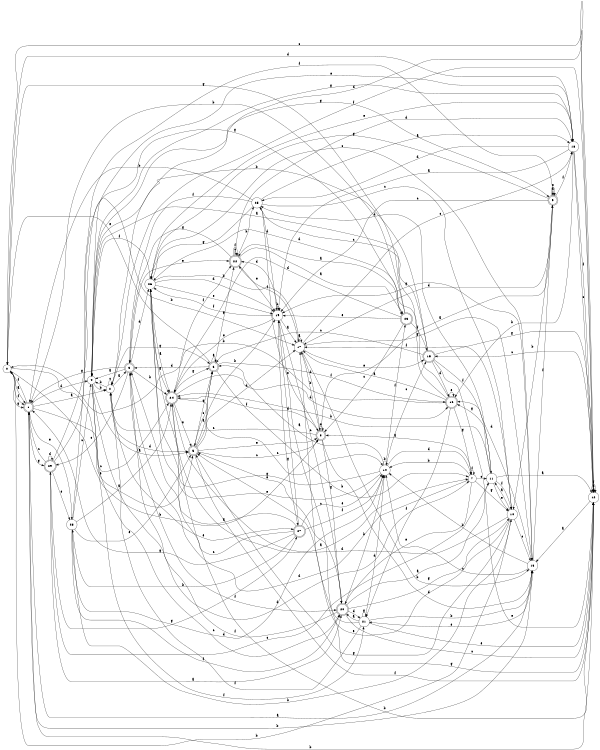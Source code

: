 digraph n24_8 {
__start0 [label="" shape="none"];

rankdir=LR;
size="8,5";

s0 [style="filled", color="black", fillcolor="white" shape="circle", label="0"];
s1 [style="rounded,filled", color="black", fillcolor="white" shape="doublecircle", label="1"];
s2 [style="filled", color="black", fillcolor="white" shape="circle", label="2"];
s3 [style="rounded,filled", color="black", fillcolor="white" shape="doublecircle", label="3"];
s4 [style="filled", color="black", fillcolor="white" shape="circle", label="4"];
s5 [style="rounded,filled", color="black", fillcolor="white" shape="doublecircle", label="5"];
s6 [style="rounded,filled", color="black", fillcolor="white" shape="doublecircle", label="6"];
s7 [style="filled", color="black", fillcolor="white" shape="circle", label="7"];
s8 [style="rounded,filled", color="black", fillcolor="white" shape="doublecircle", label="8"];
s9 [style="rounded,filled", color="black", fillcolor="white" shape="doublecircle", label="9"];
s10 [style="filled", color="black", fillcolor="white" shape="circle", label="10"];
s11 [style="filled", color="black", fillcolor="white" shape="circle", label="11"];
s12 [style="filled", color="black", fillcolor="white" shape="circle", label="12"];
s13 [style="filled", color="black", fillcolor="white" shape="circle", label="13"];
s14 [style="filled", color="black", fillcolor="white" shape="circle", label="14"];
s15 [style="rounded,filled", color="black", fillcolor="white" shape="doublecircle", label="15"];
s16 [style="rounded,filled", color="black", fillcolor="white" shape="doublecircle", label="16"];
s17 [style="filled", color="black", fillcolor="white" shape="circle", label="17"];
s18 [style="filled", color="black", fillcolor="white" shape="circle", label="18"];
s19 [style="filled", color="black", fillcolor="white" shape="circle", label="19"];
s20 [style="rounded,filled", color="black", fillcolor="white" shape="doublecircle", label="20"];
s21 [style="filled", color="black", fillcolor="white" shape="circle", label="21"];
s22 [style="rounded,filled", color="black", fillcolor="white" shape="doublecircle", label="22"];
s23 [style="rounded,filled", color="black", fillcolor="white" shape="doublecircle", label="23"];
s24 [style="rounded,filled", color="black", fillcolor="white" shape="doublecircle", label="24"];
s25 [style="filled", color="black", fillcolor="white" shape="circle", label="25"];
s26 [style="filled", color="black", fillcolor="white" shape="circle", label="26"];
s27 [style="rounded,filled", color="black", fillcolor="white" shape="doublecircle", label="27"];
s28 [style="filled", color="black", fillcolor="white" shape="circle", label="28"];
s29 [style="rounded,filled", color="black", fillcolor="white" shape="doublecircle", label="29"];
s0 -> s1 [label="a"];
s0 -> s8 [label="b"];
s0 -> s12 [label="c"];
s0 -> s18 [label="d"];
s0 -> s5 [label="e"];
s0 -> s1 [label="f"];
s0 -> s1 [label="g"];
s1 -> s2 [label="a"];
s1 -> s13 [label="b"];
s1 -> s24 [label="c"];
s1 -> s4 [label="d"];
s1 -> s28 [label="e"];
s1 -> s0 [label="f"];
s1 -> s29 [label="g"];
s2 -> s3 [label="a"];
s2 -> s4 [label="b"];
s2 -> s2 [label="c"];
s2 -> s5 [label="d"];
s2 -> s27 [label="e"];
s2 -> s12 [label="f"];
s2 -> s6 [label="g"];
s3 -> s4 [label="a"];
s3 -> s24 [label="b"];
s3 -> s29 [label="c"];
s3 -> s26 [label="d"];
s3 -> s22 [label="e"];
s3 -> s20 [label="f"];
s3 -> s1 [label="g"];
s4 -> s5 [label="a"];
s4 -> s2 [label="b"];
s4 -> s20 [label="c"];
s4 -> s7 [label="d"];
s4 -> s18 [label="e"];
s4 -> s21 [label="f"];
s4 -> s9 [label="g"];
s5 -> s6 [label="a"];
s5 -> s19 [label="b"];
s5 -> s8 [label="c"];
s5 -> s17 [label="d"];
s5 -> s8 [label="e"];
s5 -> s12 [label="f"];
s5 -> s6 [label="g"];
s6 -> s6 [label="a"];
s6 -> s7 [label="b"];
s6 -> s5 [label="c"];
s6 -> s3 [label="d"];
s6 -> s0 [label="e"];
s6 -> s16 [label="f"];
s6 -> s22 [label="g"];
s7 -> s8 [label="a"];
s7 -> s14 [label="b"];
s7 -> s11 [label="c"];
s7 -> s3 [label="d"];
s7 -> s20 [label="e"];
s7 -> s7 [label="f"];
s7 -> s10 [label="g"];
s8 -> s9 [label="a"];
s8 -> s17 [label="b"];
s8 -> s2 [label="c"];
s8 -> s13 [label="d"];
s8 -> s8 [label="e"];
s8 -> s24 [label="f"];
s8 -> s20 [label="g"];
s9 -> s9 [label="a"];
s9 -> s10 [label="b"];
s9 -> s19 [label="c"];
s9 -> s17 [label="d"];
s9 -> s9 [label="e"];
s9 -> s18 [label="f"];
s9 -> s26 [label="g"];
s10 -> s11 [label="a"];
s10 -> s0 [label="b"];
s10 -> s13 [label="c"];
s10 -> s24 [label="d"];
s10 -> s5 [label="e"];
s10 -> s17 [label="f"];
s10 -> s5 [label="g"];
s11 -> s12 [label="a"];
s11 -> s24 [label="b"];
s11 -> s29 [label="c"];
s11 -> s25 [label="d"];
s11 -> s10 [label="e"];
s11 -> s10 [label="f"];
s11 -> s16 [label="g"];
s12 -> s13 [label="a"];
s12 -> s1 [label="b"];
s12 -> s15 [label="c"];
s12 -> s2 [label="d"];
s12 -> s12 [label="e"];
s12 -> s12 [label="f"];
s12 -> s17 [label="g"];
s13 -> s1 [label="a"];
s13 -> s14 [label="b"];
s13 -> s14 [label="c"];
s13 -> s16 [label="d"];
s13 -> s21 [label="e"];
s13 -> s9 [label="f"];
s13 -> s19 [label="g"];
s14 -> s6 [label="a"];
s14 -> s14 [label="b"];
s14 -> s15 [label="c"];
s14 -> s7 [label="d"];
s14 -> s26 [label="e"];
s14 -> s23 [label="f"];
s14 -> s26 [label="g"];
s15 -> s4 [label="a"];
s15 -> s4 [label="b"];
s15 -> s6 [label="c"];
s15 -> s16 [label="d"];
s15 -> s12 [label="e"];
s15 -> s11 [label="f"];
s15 -> s12 [label="g"];
s16 -> s17 [label="a"];
s16 -> s0 [label="b"];
s16 -> s25 [label="c"];
s16 -> s26 [label="d"];
s16 -> s16 [label="e"];
s16 -> s21 [label="f"];
s16 -> s7 [label="g"];
s17 -> s17 [label="a"];
s17 -> s13 [label="b"];
s17 -> s18 [label="c"];
s17 -> s8 [label="d"];
s17 -> s15 [label="e"];
s17 -> s22 [label="f"];
s17 -> s13 [label="g"];
s18 -> s19 [label="a"];
s18 -> s16 [label="b"];
s18 -> s12 [label="c"];
s18 -> s25 [label="d"];
s18 -> s26 [label="e"];
s18 -> s12 [label="f"];
s18 -> s4 [label="g"];
s19 -> s17 [label="a"];
s19 -> s19 [label="b"];
s19 -> s20 [label="c"];
s19 -> s22 [label="d"];
s19 -> s24 [label="e"];
s19 -> s26 [label="f"];
s19 -> s27 [label="g"];
s20 -> s11 [label="a"];
s20 -> s14 [label="b"];
s20 -> s12 [label="c"];
s20 -> s21 [label="d"];
s20 -> s5 [label="e"];
s20 -> s3 [label="f"];
s20 -> s10 [label="g"];
s21 -> s20 [label="a"];
s21 -> s13 [label="b"];
s21 -> s19 [label="c"];
s21 -> s14 [label="d"];
s21 -> s12 [label="e"];
s21 -> s2 [label="f"];
s21 -> s21 [label="g"];
s22 -> s23 [label="a"];
s22 -> s25 [label="b"];
s22 -> s22 [label="c"];
s22 -> s18 [label="d"];
s22 -> s19 [label="e"];
s22 -> s22 [label="f"];
s22 -> s3 [label="g"];
s23 -> s22 [label="a"];
s23 -> s1 [label="b"];
s23 -> s8 [label="c"];
s23 -> s24 [label="d"];
s23 -> s19 [label="e"];
s23 -> s15 [label="f"];
s23 -> s0 [label="g"];
s24 -> s7 [label="a"];
s24 -> s12 [label="b"];
s24 -> s14 [label="c"];
s24 -> s16 [label="d"];
s24 -> s5 [label="e"];
s24 -> s22 [label="f"];
s24 -> s6 [label="g"];
s25 -> s18 [label="a"];
s25 -> s1 [label="b"];
s25 -> s10 [label="c"];
s25 -> s19 [label="d"];
s25 -> s8 [label="e"];
s25 -> s3 [label="f"];
s25 -> s26 [label="g"];
s26 -> s24 [label="a"];
s26 -> s17 [label="b"];
s26 -> s13 [label="c"];
s26 -> s19 [label="d"];
s26 -> s19 [label="e"];
s26 -> s4 [label="f"];
s26 -> s24 [label="g"];
s27 -> s26 [label="a"];
s27 -> s28 [label="b"];
s27 -> s3 [label="c"];
s27 -> s19 [label="d"];
s27 -> s14 [label="e"];
s27 -> s14 [label="f"];
s27 -> s1 [label="g"];
s28 -> s24 [label="a"];
s28 -> s10 [label="b"];
s28 -> s4 [label="c"];
s28 -> s14 [label="d"];
s28 -> s5 [label="e"];
s28 -> s20 [label="f"];
s28 -> s23 [label="g"];
s29 -> s20 [label="a"];
s29 -> s17 [label="b"];
s29 -> s1 [label="c"];
s29 -> s29 [label="d"];
s29 -> s28 [label="e"];
s29 -> s9 [label="f"];
s29 -> s27 [label="g"];

}